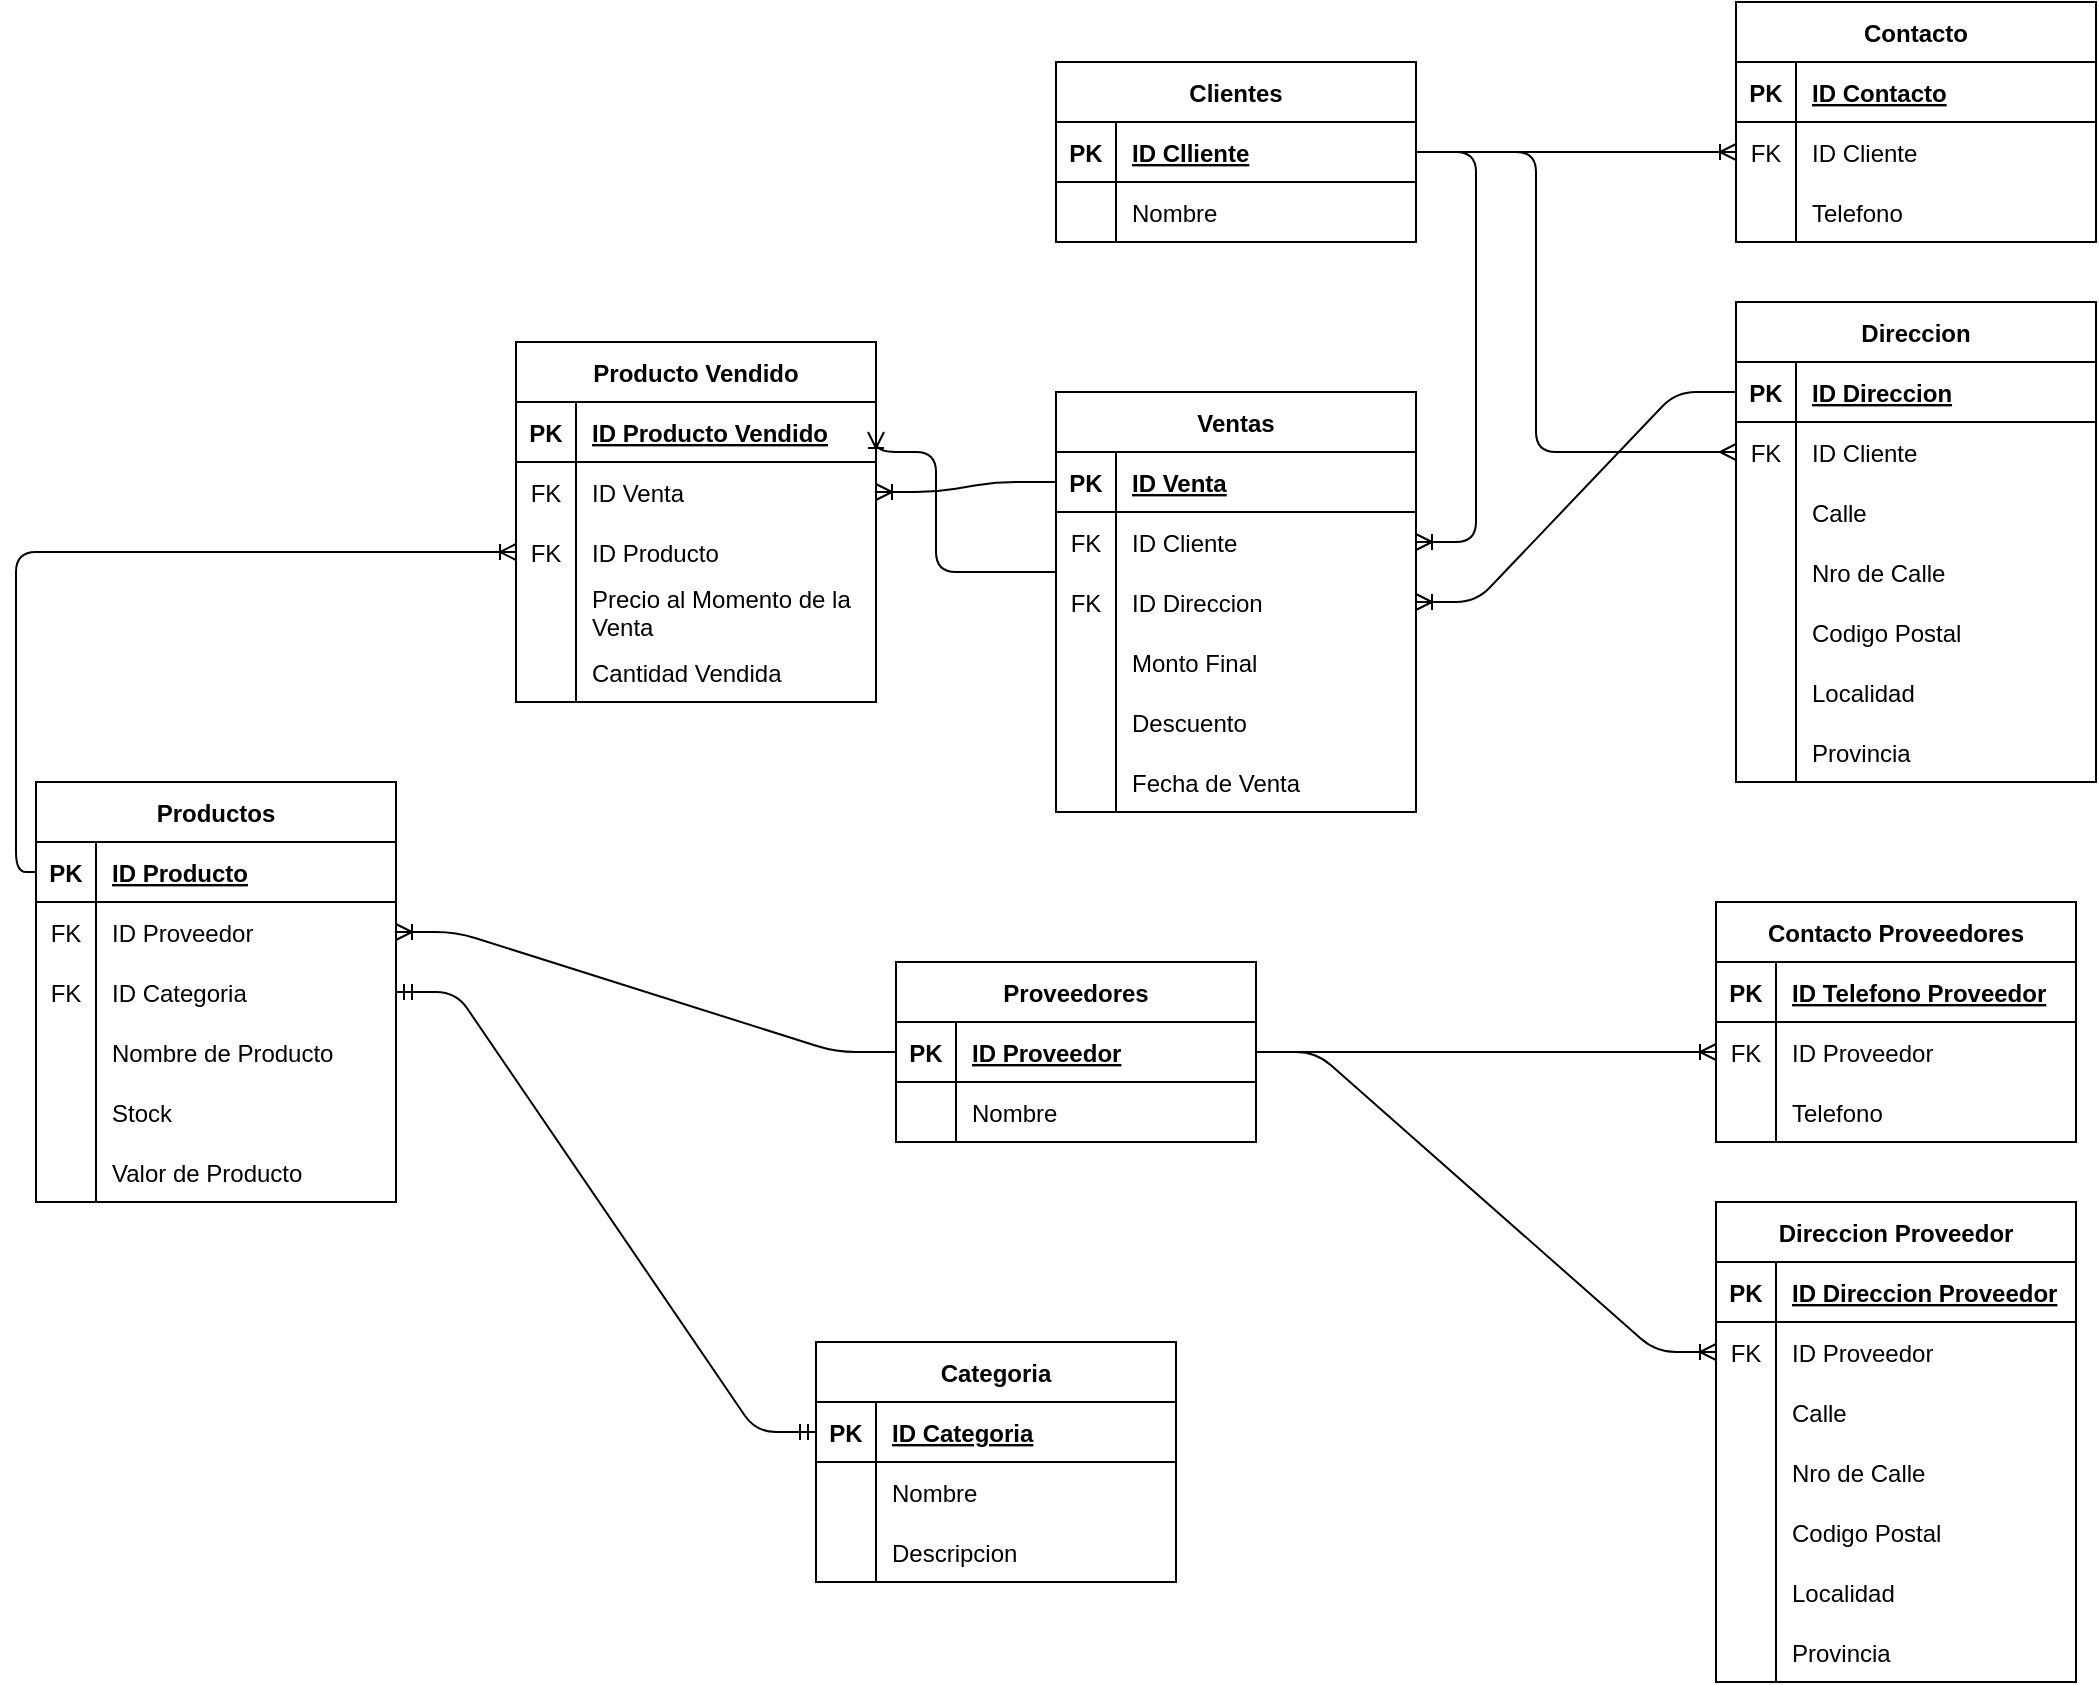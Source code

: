 <mxfile version="13.9.9" type="device"><diagram id="6whb7f7u9xkS8CSuNaAd" name="Página-2"><mxGraphModel dx="852" dy="494" grid="1" gridSize="10" guides="1" tooltips="1" connect="1" arrows="1" fold="1" page="1" pageScale="1" pageWidth="1920" pageHeight="1200" math="0" shadow="0"><root><mxCell id="K4Aqb0qOyGeJ6ztIs46U-0"/><mxCell id="K4Aqb0qOyGeJ6ztIs46U-1" parent="K4Aqb0qOyGeJ6ztIs46U-0"/><mxCell id="nlyxoeyxyy02NKiUkfHl-0" value="Direccion" style="shape=table;startSize=30;container=1;collapsible=1;childLayout=tableLayout;fixedRows=1;rowLines=0;fontStyle=1;align=center;resizeLast=1;" parent="K4Aqb0qOyGeJ6ztIs46U-1" vertex="1"><mxGeometry x="1180" y="150" width="180" height="240" as="geometry"/></mxCell><mxCell id="nlyxoeyxyy02NKiUkfHl-1" value="" style="shape=partialRectangle;collapsible=0;dropTarget=0;pointerEvents=0;fillColor=none;top=0;left=0;bottom=1;right=0;points=[[0,0.5],[1,0.5]];portConstraint=eastwest;" parent="nlyxoeyxyy02NKiUkfHl-0" vertex="1"><mxGeometry y="30" width="180" height="30" as="geometry"/></mxCell><mxCell id="nlyxoeyxyy02NKiUkfHl-2" value="PK" style="shape=partialRectangle;connectable=0;fillColor=none;top=0;left=0;bottom=0;right=0;fontStyle=1;overflow=hidden;" parent="nlyxoeyxyy02NKiUkfHl-1" vertex="1"><mxGeometry width="30" height="30" as="geometry"/></mxCell><mxCell id="nlyxoeyxyy02NKiUkfHl-3" value="ID Direccion" style="shape=partialRectangle;connectable=0;fillColor=none;top=0;left=0;bottom=0;right=0;align=left;spacingLeft=6;fontStyle=5;overflow=hidden;" parent="nlyxoeyxyy02NKiUkfHl-1" vertex="1"><mxGeometry x="30" width="150" height="30" as="geometry"/></mxCell><mxCell id="nlyxoeyxyy02NKiUkfHl-4" value="" style="shape=partialRectangle;collapsible=0;dropTarget=0;pointerEvents=0;fillColor=none;top=0;left=0;bottom=0;right=0;points=[[0,0.5],[1,0.5]];portConstraint=eastwest;" parent="nlyxoeyxyy02NKiUkfHl-0" vertex="1"><mxGeometry y="60" width="180" height="30" as="geometry"/></mxCell><mxCell id="nlyxoeyxyy02NKiUkfHl-5" value="FK" style="shape=partialRectangle;connectable=0;fillColor=none;top=0;left=0;bottom=0;right=0;editable=1;overflow=hidden;" parent="nlyxoeyxyy02NKiUkfHl-4" vertex="1"><mxGeometry width="30" height="30" as="geometry"/></mxCell><mxCell id="nlyxoeyxyy02NKiUkfHl-6" value="ID Cliente" style="shape=partialRectangle;connectable=0;fillColor=none;top=0;left=0;bottom=0;right=0;align=left;spacingLeft=6;overflow=hidden;" parent="nlyxoeyxyy02NKiUkfHl-4" vertex="1"><mxGeometry x="30" width="150" height="30" as="geometry"/></mxCell><mxCell id="nlyxoeyxyy02NKiUkfHl-7" value="" style="shape=partialRectangle;collapsible=0;dropTarget=0;pointerEvents=0;fillColor=none;top=0;left=0;bottom=0;right=0;points=[[0,0.5],[1,0.5]];portConstraint=eastwest;" parent="nlyxoeyxyy02NKiUkfHl-0" vertex="1"><mxGeometry y="90" width="180" height="30" as="geometry"/></mxCell><mxCell id="nlyxoeyxyy02NKiUkfHl-8" value="" style="shape=partialRectangle;connectable=0;fillColor=none;top=0;left=0;bottom=0;right=0;editable=1;overflow=hidden;" parent="nlyxoeyxyy02NKiUkfHl-7" vertex="1"><mxGeometry width="30" height="30" as="geometry"/></mxCell><mxCell id="nlyxoeyxyy02NKiUkfHl-9" value="Calle" style="shape=partialRectangle;connectable=0;fillColor=none;top=0;left=0;bottom=0;right=0;align=left;spacingLeft=6;overflow=hidden;" parent="nlyxoeyxyy02NKiUkfHl-7" vertex="1"><mxGeometry x="30" width="150" height="30" as="geometry"/></mxCell><mxCell id="nlyxoeyxyy02NKiUkfHl-10" value="" style="shape=partialRectangle;collapsible=0;dropTarget=0;pointerEvents=0;fillColor=none;top=0;left=0;bottom=0;right=0;points=[[0,0.5],[1,0.5]];portConstraint=eastwest;" parent="nlyxoeyxyy02NKiUkfHl-0" vertex="1"><mxGeometry y="120" width="180" height="30" as="geometry"/></mxCell><mxCell id="nlyxoeyxyy02NKiUkfHl-11" value="" style="shape=partialRectangle;connectable=0;fillColor=none;top=0;left=0;bottom=0;right=0;editable=1;overflow=hidden;" parent="nlyxoeyxyy02NKiUkfHl-10" vertex="1"><mxGeometry width="30" height="30" as="geometry"/></mxCell><mxCell id="nlyxoeyxyy02NKiUkfHl-12" value="Nro de Calle" style="shape=partialRectangle;connectable=0;fillColor=none;top=0;left=0;bottom=0;right=0;align=left;spacingLeft=6;overflow=hidden;" parent="nlyxoeyxyy02NKiUkfHl-10" vertex="1"><mxGeometry x="30" width="150" height="30" as="geometry"/></mxCell><mxCell id="UFbMQq09NsbE1ZBipx3n-17" value="" style="shape=partialRectangle;collapsible=0;dropTarget=0;pointerEvents=0;fillColor=none;top=0;left=0;bottom=0;right=0;points=[[0,0.5],[1,0.5]];portConstraint=eastwest;" parent="nlyxoeyxyy02NKiUkfHl-0" vertex="1"><mxGeometry y="150" width="180" height="30" as="geometry"/></mxCell><mxCell id="UFbMQq09NsbE1ZBipx3n-18" value="" style="shape=partialRectangle;connectable=0;fillColor=none;top=0;left=0;bottom=0;right=0;editable=1;overflow=hidden;" parent="UFbMQq09NsbE1ZBipx3n-17" vertex="1"><mxGeometry width="30" height="30" as="geometry"/></mxCell><mxCell id="UFbMQq09NsbE1ZBipx3n-19" value="Codigo Postal" style="shape=partialRectangle;connectable=0;fillColor=none;top=0;left=0;bottom=0;right=0;align=left;spacingLeft=6;overflow=hidden;" parent="UFbMQq09NsbE1ZBipx3n-17" vertex="1"><mxGeometry x="30" width="150" height="30" as="geometry"/></mxCell><mxCell id="UFbMQq09NsbE1ZBipx3n-20" value="" style="shape=partialRectangle;collapsible=0;dropTarget=0;pointerEvents=0;fillColor=none;top=0;left=0;bottom=0;right=0;points=[[0,0.5],[1,0.5]];portConstraint=eastwest;" parent="nlyxoeyxyy02NKiUkfHl-0" vertex="1"><mxGeometry y="180" width="180" height="30" as="geometry"/></mxCell><mxCell id="UFbMQq09NsbE1ZBipx3n-21" value="" style="shape=partialRectangle;connectable=0;fillColor=none;top=0;left=0;bottom=0;right=0;editable=1;overflow=hidden;" parent="UFbMQq09NsbE1ZBipx3n-20" vertex="1"><mxGeometry width="30" height="30" as="geometry"/></mxCell><mxCell id="UFbMQq09NsbE1ZBipx3n-22" value="Localidad" style="shape=partialRectangle;connectable=0;fillColor=none;top=0;left=0;bottom=0;right=0;align=left;spacingLeft=6;overflow=hidden;" parent="UFbMQq09NsbE1ZBipx3n-20" vertex="1"><mxGeometry x="30" width="150" height="30" as="geometry"/></mxCell><mxCell id="wtGbhTIoWx36Z3fIScqe-19" value="" style="shape=partialRectangle;collapsible=0;dropTarget=0;pointerEvents=0;fillColor=none;top=0;left=0;bottom=0;right=0;points=[[0,0.5],[1,0.5]];portConstraint=eastwest;" parent="nlyxoeyxyy02NKiUkfHl-0" vertex="1"><mxGeometry y="210" width="180" height="30" as="geometry"/></mxCell><mxCell id="wtGbhTIoWx36Z3fIScqe-20" value="" style="shape=partialRectangle;connectable=0;fillColor=none;top=0;left=0;bottom=0;right=0;editable=1;overflow=hidden;" parent="wtGbhTIoWx36Z3fIScqe-19" vertex="1"><mxGeometry width="30" height="30" as="geometry"/></mxCell><mxCell id="wtGbhTIoWx36Z3fIScqe-21" value="Provincia" style="shape=partialRectangle;connectable=0;fillColor=none;top=0;left=0;bottom=0;right=0;align=left;spacingLeft=6;overflow=hidden;" parent="wtGbhTIoWx36Z3fIScqe-19" vertex="1"><mxGeometry x="30" width="150" height="30" as="geometry"/></mxCell><mxCell id="jHp4XYdlgWzmtmyYXqBn-0" value="Clientes" style="shape=table;startSize=30;container=1;collapsible=1;childLayout=tableLayout;fixedRows=1;rowLines=0;fontStyle=1;align=center;resizeLast=1;" parent="K4Aqb0qOyGeJ6ztIs46U-1" vertex="1"><mxGeometry x="840" y="30" width="180" height="90" as="geometry"/></mxCell><mxCell id="jHp4XYdlgWzmtmyYXqBn-1" value="" style="shape=partialRectangle;collapsible=0;dropTarget=0;pointerEvents=0;fillColor=none;top=0;left=0;bottom=1;right=0;points=[[0,0.5],[1,0.5]];portConstraint=eastwest;" parent="jHp4XYdlgWzmtmyYXqBn-0" vertex="1"><mxGeometry y="30" width="180" height="30" as="geometry"/></mxCell><mxCell id="jHp4XYdlgWzmtmyYXqBn-2" value="PK" style="shape=partialRectangle;connectable=0;fillColor=none;top=0;left=0;bottom=0;right=0;fontStyle=1;overflow=hidden;" parent="jHp4XYdlgWzmtmyYXqBn-1" vertex="1"><mxGeometry width="30" height="30" as="geometry"/></mxCell><mxCell id="jHp4XYdlgWzmtmyYXqBn-3" value="ID Clliente" style="shape=partialRectangle;connectable=0;fillColor=none;top=0;left=0;bottom=0;right=0;align=left;spacingLeft=6;fontStyle=5;overflow=hidden;" parent="jHp4XYdlgWzmtmyYXqBn-1" vertex="1"><mxGeometry x="30" width="150" height="30" as="geometry"/></mxCell><mxCell id="jHp4XYdlgWzmtmyYXqBn-19" value="" style="shape=partialRectangle;collapsible=0;dropTarget=0;pointerEvents=0;fillColor=none;top=0;left=0;bottom=0;right=0;points=[[0,0.5],[1,0.5]];portConstraint=eastwest;" parent="jHp4XYdlgWzmtmyYXqBn-0" vertex="1"><mxGeometry y="60" width="180" height="30" as="geometry"/></mxCell><mxCell id="jHp4XYdlgWzmtmyYXqBn-20" value="" style="shape=partialRectangle;connectable=0;fillColor=none;top=0;left=0;bottom=0;right=0;editable=1;overflow=hidden;" parent="jHp4XYdlgWzmtmyYXqBn-19" vertex="1"><mxGeometry width="30" height="30" as="geometry"/></mxCell><mxCell id="jHp4XYdlgWzmtmyYXqBn-21" value="Nombre" style="shape=partialRectangle;connectable=0;fillColor=none;top=0;left=0;bottom=0;right=0;align=left;spacingLeft=6;overflow=hidden;" parent="jHp4XYdlgWzmtmyYXqBn-19" vertex="1"><mxGeometry x="30" width="150" height="30" as="geometry"/></mxCell><mxCell id="LJc5e2kfQhl5GY9kFTby-0" value="Contacto" style="shape=table;startSize=30;container=1;collapsible=1;childLayout=tableLayout;fixedRows=1;rowLines=0;fontStyle=1;align=center;resizeLast=1;" parent="K4Aqb0qOyGeJ6ztIs46U-1" vertex="1"><mxGeometry x="1180" width="180" height="120" as="geometry"/></mxCell><mxCell id="LJc5e2kfQhl5GY9kFTby-1" value="" style="shape=partialRectangle;collapsible=0;dropTarget=0;pointerEvents=0;fillColor=none;top=0;left=0;bottom=1;right=0;points=[[0,0.5],[1,0.5]];portConstraint=eastwest;" parent="LJc5e2kfQhl5GY9kFTby-0" vertex="1"><mxGeometry y="30" width="180" height="30" as="geometry"/></mxCell><mxCell id="LJc5e2kfQhl5GY9kFTby-2" value="PK" style="shape=partialRectangle;connectable=0;fillColor=none;top=0;left=0;bottom=0;right=0;fontStyle=1;overflow=hidden;" parent="LJc5e2kfQhl5GY9kFTby-1" vertex="1"><mxGeometry width="30" height="30" as="geometry"/></mxCell><mxCell id="LJc5e2kfQhl5GY9kFTby-3" value="ID Contacto" style="shape=partialRectangle;connectable=0;fillColor=none;top=0;left=0;bottom=0;right=0;align=left;spacingLeft=6;fontStyle=5;overflow=hidden;" parent="LJc5e2kfQhl5GY9kFTby-1" vertex="1"><mxGeometry x="30" width="150" height="30" as="geometry"/></mxCell><mxCell id="LJc5e2kfQhl5GY9kFTby-4" value="" style="shape=partialRectangle;collapsible=0;dropTarget=0;pointerEvents=0;fillColor=none;top=0;left=0;bottom=0;right=0;points=[[0,0.5],[1,0.5]];portConstraint=eastwest;" parent="LJc5e2kfQhl5GY9kFTby-0" vertex="1"><mxGeometry y="60" width="180" height="30" as="geometry"/></mxCell><mxCell id="LJc5e2kfQhl5GY9kFTby-5" value="FK" style="shape=partialRectangle;connectable=0;fillColor=none;top=0;left=0;bottom=0;right=0;editable=1;overflow=hidden;" parent="LJc5e2kfQhl5GY9kFTby-4" vertex="1"><mxGeometry width="30" height="30" as="geometry"/></mxCell><mxCell id="LJc5e2kfQhl5GY9kFTby-6" value="ID Cliente" style="shape=partialRectangle;connectable=0;fillColor=none;top=0;left=0;bottom=0;right=0;align=left;spacingLeft=6;overflow=hidden;" parent="LJc5e2kfQhl5GY9kFTby-4" vertex="1"><mxGeometry x="30" width="150" height="30" as="geometry"/></mxCell><mxCell id="SlfRBFJumIO-EHOS1nU--3" value="" style="shape=partialRectangle;collapsible=0;dropTarget=0;pointerEvents=0;fillColor=none;top=0;left=0;bottom=0;right=0;points=[[0,0.5],[1,0.5]];portConstraint=eastwest;" parent="LJc5e2kfQhl5GY9kFTby-0" vertex="1"><mxGeometry y="90" width="180" height="30" as="geometry"/></mxCell><mxCell id="SlfRBFJumIO-EHOS1nU--4" value="" style="shape=partialRectangle;connectable=0;fillColor=none;top=0;left=0;bottom=0;right=0;editable=1;overflow=hidden;" parent="SlfRBFJumIO-EHOS1nU--3" vertex="1"><mxGeometry width="30" height="30" as="geometry"/></mxCell><mxCell id="SlfRBFJumIO-EHOS1nU--5" value="Telefono" style="shape=partialRectangle;connectable=0;fillColor=none;top=0;left=0;bottom=0;right=0;align=left;spacingLeft=6;overflow=hidden;" parent="SlfRBFJumIO-EHOS1nU--3" vertex="1"><mxGeometry x="30" width="150" height="30" as="geometry"/></mxCell><mxCell id="QiM1EEAtnXB1uH_aJyKw-0" value="Ventas" style="shape=table;startSize=30;container=1;collapsible=1;childLayout=tableLayout;fixedRows=1;rowLines=0;fontStyle=1;align=center;resizeLast=1;" parent="K4Aqb0qOyGeJ6ztIs46U-1" vertex="1"><mxGeometry x="840" y="195" width="180" height="210" as="geometry"/></mxCell><mxCell id="QiM1EEAtnXB1uH_aJyKw-1" value="" style="shape=partialRectangle;collapsible=0;dropTarget=0;pointerEvents=0;fillColor=none;top=0;left=0;bottom=1;right=0;points=[[0,0.5],[1,0.5]];portConstraint=eastwest;" parent="QiM1EEAtnXB1uH_aJyKw-0" vertex="1"><mxGeometry y="30" width="180" height="30" as="geometry"/></mxCell><mxCell id="QiM1EEAtnXB1uH_aJyKw-2" value="PK" style="shape=partialRectangle;connectable=0;fillColor=none;top=0;left=0;bottom=0;right=0;fontStyle=1;overflow=hidden;" parent="QiM1EEAtnXB1uH_aJyKw-1" vertex="1"><mxGeometry width="30" height="30" as="geometry"/></mxCell><mxCell id="QiM1EEAtnXB1uH_aJyKw-3" value="ID Venta" style="shape=partialRectangle;connectable=0;fillColor=none;top=0;left=0;bottom=0;right=0;align=left;spacingLeft=6;fontStyle=5;overflow=hidden;" parent="QiM1EEAtnXB1uH_aJyKw-1" vertex="1"><mxGeometry x="30" width="150" height="30" as="geometry"/></mxCell><mxCell id="QiM1EEAtnXB1uH_aJyKw-4" value="" style="shape=partialRectangle;collapsible=0;dropTarget=0;pointerEvents=0;fillColor=none;top=0;left=0;bottom=0;right=0;points=[[0,0.5],[1,0.5]];portConstraint=eastwest;" parent="QiM1EEAtnXB1uH_aJyKw-0" vertex="1"><mxGeometry y="60" width="180" height="30" as="geometry"/></mxCell><mxCell id="QiM1EEAtnXB1uH_aJyKw-5" value="FK" style="shape=partialRectangle;connectable=0;fillColor=none;top=0;left=0;bottom=0;right=0;editable=1;overflow=hidden;" parent="QiM1EEAtnXB1uH_aJyKw-4" vertex="1"><mxGeometry width="30" height="30" as="geometry"/></mxCell><mxCell id="QiM1EEAtnXB1uH_aJyKw-6" value="ID Cliente" style="shape=partialRectangle;connectable=0;fillColor=none;top=0;left=0;bottom=0;right=0;align=left;spacingLeft=6;overflow=hidden;" parent="QiM1EEAtnXB1uH_aJyKw-4" vertex="1"><mxGeometry x="30" width="150" height="30" as="geometry"/></mxCell><mxCell id="vf9p1p69iZyNaZRvpwqS-0" value="" style="shape=partialRectangle;collapsible=0;dropTarget=0;pointerEvents=0;fillColor=none;top=0;left=0;bottom=0;right=0;points=[[0,0.5],[1,0.5]];portConstraint=eastwest;" parent="QiM1EEAtnXB1uH_aJyKw-0" vertex="1"><mxGeometry y="90" width="180" height="30" as="geometry"/></mxCell><mxCell id="vf9p1p69iZyNaZRvpwqS-1" value="FK" style="shape=partialRectangle;connectable=0;fillColor=none;top=0;left=0;bottom=0;right=0;editable=1;overflow=hidden;" parent="vf9p1p69iZyNaZRvpwqS-0" vertex="1"><mxGeometry width="30" height="30" as="geometry"/></mxCell><mxCell id="vf9p1p69iZyNaZRvpwqS-2" value="ID Direccion" style="shape=partialRectangle;connectable=0;fillColor=none;top=0;left=0;bottom=0;right=0;align=left;spacingLeft=6;overflow=hidden;" parent="vf9p1p69iZyNaZRvpwqS-0" vertex="1"><mxGeometry x="30" width="150" height="30" as="geometry"/></mxCell><mxCell id="QiM1EEAtnXB1uH_aJyKw-7" value="" style="shape=partialRectangle;collapsible=0;dropTarget=0;pointerEvents=0;fillColor=none;top=0;left=0;bottom=0;right=0;points=[[0,0.5],[1,0.5]];portConstraint=eastwest;" parent="QiM1EEAtnXB1uH_aJyKw-0" vertex="1"><mxGeometry y="120" width="180" height="30" as="geometry"/></mxCell><mxCell id="QiM1EEAtnXB1uH_aJyKw-8" value="" style="shape=partialRectangle;connectable=0;fillColor=none;top=0;left=0;bottom=0;right=0;editable=1;overflow=hidden;" parent="QiM1EEAtnXB1uH_aJyKw-7" vertex="1"><mxGeometry width="30" height="30" as="geometry"/></mxCell><mxCell id="QiM1EEAtnXB1uH_aJyKw-9" value="Monto Final" style="shape=partialRectangle;connectable=0;fillColor=none;top=0;left=0;bottom=0;right=0;align=left;spacingLeft=6;overflow=hidden;" parent="QiM1EEAtnXB1uH_aJyKw-7" vertex="1"><mxGeometry x="30" width="150" height="30" as="geometry"/></mxCell><mxCell id="QiM1EEAtnXB1uH_aJyKw-10" value="" style="shape=partialRectangle;collapsible=0;dropTarget=0;pointerEvents=0;fillColor=none;top=0;left=0;bottom=0;right=0;points=[[0,0.5],[1,0.5]];portConstraint=eastwest;" parent="QiM1EEAtnXB1uH_aJyKw-0" vertex="1"><mxGeometry y="150" width="180" height="30" as="geometry"/></mxCell><mxCell id="QiM1EEAtnXB1uH_aJyKw-11" value="" style="shape=partialRectangle;connectable=0;fillColor=none;top=0;left=0;bottom=0;right=0;editable=1;overflow=hidden;" parent="QiM1EEAtnXB1uH_aJyKw-10" vertex="1"><mxGeometry width="30" height="30" as="geometry"/></mxCell><mxCell id="QiM1EEAtnXB1uH_aJyKw-12" value="Descuento" style="shape=partialRectangle;connectable=0;fillColor=none;top=0;left=0;bottom=0;right=0;align=left;spacingLeft=6;overflow=hidden;" parent="QiM1EEAtnXB1uH_aJyKw-10" vertex="1"><mxGeometry x="30" width="150" height="30" as="geometry"/></mxCell><mxCell id="QiM1EEAtnXB1uH_aJyKw-13" value="" style="shape=partialRectangle;collapsible=0;dropTarget=0;pointerEvents=0;fillColor=none;top=0;left=0;bottom=0;right=0;points=[[0,0.5],[1,0.5]];portConstraint=eastwest;" parent="QiM1EEAtnXB1uH_aJyKw-0" vertex="1"><mxGeometry y="180" width="180" height="30" as="geometry"/></mxCell><mxCell id="QiM1EEAtnXB1uH_aJyKw-14" value="" style="shape=partialRectangle;connectable=0;fillColor=none;top=0;left=0;bottom=0;right=0;editable=1;overflow=hidden;" parent="QiM1EEAtnXB1uH_aJyKw-13" vertex="1"><mxGeometry width="30" height="30" as="geometry"/></mxCell><mxCell id="QiM1EEAtnXB1uH_aJyKw-15" value="Fecha de Venta" style="shape=partialRectangle;connectable=0;fillColor=none;top=0;left=0;bottom=0;right=0;align=left;spacingLeft=6;overflow=hidden;" parent="QiM1EEAtnXB1uH_aJyKw-13" vertex="1"><mxGeometry x="30" width="150" height="30" as="geometry"/></mxCell><mxCell id="QPftItKzJ_5PXyPczFr5-0" value="Producto Vendido" style="shape=table;startSize=30;container=1;collapsible=1;childLayout=tableLayout;fixedRows=1;rowLines=0;fontStyle=1;align=center;resizeLast=1;" parent="K4Aqb0qOyGeJ6ztIs46U-1" vertex="1"><mxGeometry x="570" y="170" width="180" height="180" as="geometry"/></mxCell><mxCell id="QPftItKzJ_5PXyPczFr5-1" value="" style="shape=partialRectangle;collapsible=0;dropTarget=0;pointerEvents=0;fillColor=none;top=0;left=0;bottom=1;right=0;points=[[0,0.5],[1,0.5]];portConstraint=eastwest;" parent="QPftItKzJ_5PXyPczFr5-0" vertex="1"><mxGeometry y="30" width="180" height="30" as="geometry"/></mxCell><mxCell id="QPftItKzJ_5PXyPczFr5-2" value="PK" style="shape=partialRectangle;connectable=0;fillColor=none;top=0;left=0;bottom=0;right=0;fontStyle=1;overflow=hidden;" parent="QPftItKzJ_5PXyPczFr5-1" vertex="1"><mxGeometry width="30" height="30" as="geometry"/></mxCell><mxCell id="QPftItKzJ_5PXyPczFr5-3" value="ID Producto Vendido" style="shape=partialRectangle;connectable=0;fillColor=none;top=0;left=0;bottom=0;right=0;align=left;spacingLeft=6;fontStyle=5;overflow=hidden;" parent="QPftItKzJ_5PXyPczFr5-1" vertex="1"><mxGeometry x="30" width="150" height="30" as="geometry"/></mxCell><mxCell id="QPftItKzJ_5PXyPczFr5-4" value="" style="shape=partialRectangle;collapsible=0;dropTarget=0;pointerEvents=0;fillColor=none;top=0;left=0;bottom=0;right=0;points=[[0,0.5],[1,0.5]];portConstraint=eastwest;" parent="QPftItKzJ_5PXyPczFr5-0" vertex="1"><mxGeometry y="60" width="180" height="30" as="geometry"/></mxCell><mxCell id="QPftItKzJ_5PXyPczFr5-5" value="FK" style="shape=partialRectangle;connectable=0;fillColor=none;top=0;left=0;bottom=0;right=0;editable=1;overflow=hidden;" parent="QPftItKzJ_5PXyPczFr5-4" vertex="1"><mxGeometry width="30" height="30" as="geometry"/></mxCell><mxCell id="QPftItKzJ_5PXyPczFr5-6" value="ID Venta" style="shape=partialRectangle;connectable=0;fillColor=none;top=0;left=0;bottom=0;right=0;align=left;spacingLeft=6;overflow=hidden;" parent="QPftItKzJ_5PXyPczFr5-4" vertex="1"><mxGeometry x="30" width="150" height="30" as="geometry"/></mxCell><mxCell id="tgC5p4MTr0htAeiGBMJB-9" value="" style="shape=partialRectangle;collapsible=0;dropTarget=0;pointerEvents=0;fillColor=none;top=0;left=0;bottom=0;right=0;points=[[0,0.5],[1,0.5]];portConstraint=eastwest;" parent="QPftItKzJ_5PXyPczFr5-0" vertex="1"><mxGeometry y="90" width="180" height="30" as="geometry"/></mxCell><mxCell id="tgC5p4MTr0htAeiGBMJB-10" value="FK" style="shape=partialRectangle;connectable=0;fillColor=none;top=0;left=0;bottom=0;right=0;editable=1;overflow=hidden;" parent="tgC5p4MTr0htAeiGBMJB-9" vertex="1"><mxGeometry width="30" height="30" as="geometry"/></mxCell><mxCell id="tgC5p4MTr0htAeiGBMJB-11" value="ID Producto" style="shape=partialRectangle;connectable=0;fillColor=none;top=0;left=0;bottom=0;right=0;align=left;spacingLeft=6;overflow=hidden;" parent="tgC5p4MTr0htAeiGBMJB-9" vertex="1"><mxGeometry x="30" width="150" height="30" as="geometry"/></mxCell><mxCell id="QPftItKzJ_5PXyPczFr5-7" value="" style="shape=partialRectangle;collapsible=0;dropTarget=0;pointerEvents=0;fillColor=none;top=0;left=0;bottom=0;right=0;points=[[0,0.5],[1,0.5]];portConstraint=eastwest;" parent="QPftItKzJ_5PXyPczFr5-0" vertex="1"><mxGeometry y="120" width="180" height="30" as="geometry"/></mxCell><mxCell id="QPftItKzJ_5PXyPczFr5-8" value="" style="shape=partialRectangle;connectable=0;fillColor=none;top=0;left=0;bottom=0;right=0;editable=1;overflow=hidden;" parent="QPftItKzJ_5PXyPczFr5-7" vertex="1"><mxGeometry width="30" height="30" as="geometry"/></mxCell><mxCell id="QPftItKzJ_5PXyPczFr5-9" value="Precio al Momento de la&#10;Venta" style="shape=partialRectangle;connectable=0;fillColor=none;top=0;left=0;bottom=0;right=0;align=left;spacingLeft=6;overflow=hidden;" parent="QPftItKzJ_5PXyPczFr5-7" vertex="1"><mxGeometry x="30" width="150" height="30" as="geometry"/></mxCell><mxCell id="QPftItKzJ_5PXyPczFr5-10" value="" style="shape=partialRectangle;collapsible=0;dropTarget=0;pointerEvents=0;fillColor=none;top=0;left=0;bottom=0;right=0;points=[[0,0.5],[1,0.5]];portConstraint=eastwest;" parent="QPftItKzJ_5PXyPczFr5-0" vertex="1"><mxGeometry y="150" width="180" height="30" as="geometry"/></mxCell><mxCell id="QPftItKzJ_5PXyPczFr5-11" value="" style="shape=partialRectangle;connectable=0;fillColor=none;top=0;left=0;bottom=0;right=0;editable=1;overflow=hidden;" parent="QPftItKzJ_5PXyPczFr5-10" vertex="1"><mxGeometry width="30" height="30" as="geometry"/></mxCell><mxCell id="QPftItKzJ_5PXyPczFr5-12" value="Cantidad Vendida" style="shape=partialRectangle;connectable=0;fillColor=none;top=0;left=0;bottom=0;right=0;align=left;spacingLeft=6;overflow=hidden;" parent="QPftItKzJ_5PXyPczFr5-10" vertex="1"><mxGeometry x="30" width="150" height="30" as="geometry"/></mxCell><mxCell id="klwpVbpsL7INjzMbs1oL-0" value="Productos" style="shape=table;startSize=30;container=1;collapsible=1;childLayout=tableLayout;fixedRows=1;rowLines=0;fontStyle=1;align=center;resizeLast=1;" parent="K4Aqb0qOyGeJ6ztIs46U-1" vertex="1"><mxGeometry x="330" y="390" width="180" height="210" as="geometry"/></mxCell><mxCell id="klwpVbpsL7INjzMbs1oL-1" value="" style="shape=partialRectangle;collapsible=0;dropTarget=0;pointerEvents=0;fillColor=none;top=0;left=0;bottom=1;right=0;points=[[0,0.5],[1,0.5]];portConstraint=eastwest;" parent="klwpVbpsL7INjzMbs1oL-0" vertex="1"><mxGeometry y="30" width="180" height="30" as="geometry"/></mxCell><mxCell id="klwpVbpsL7INjzMbs1oL-2" value="PK" style="shape=partialRectangle;connectable=0;fillColor=none;top=0;left=0;bottom=0;right=0;fontStyle=1;overflow=hidden;" parent="klwpVbpsL7INjzMbs1oL-1" vertex="1"><mxGeometry width="30" height="30" as="geometry"/></mxCell><mxCell id="klwpVbpsL7INjzMbs1oL-3" value="ID Producto" style="shape=partialRectangle;connectable=0;fillColor=none;top=0;left=0;bottom=0;right=0;align=left;spacingLeft=6;fontStyle=5;overflow=hidden;" parent="klwpVbpsL7INjzMbs1oL-1" vertex="1"><mxGeometry x="30" width="150" height="30" as="geometry"/></mxCell><mxCell id="klwpVbpsL7INjzMbs1oL-7" value="" style="shape=partialRectangle;collapsible=0;dropTarget=0;pointerEvents=0;fillColor=none;top=0;left=0;bottom=0;right=0;points=[[0,0.5],[1,0.5]];portConstraint=eastwest;" parent="klwpVbpsL7INjzMbs1oL-0" vertex="1"><mxGeometry y="60" width="180" height="30" as="geometry"/></mxCell><mxCell id="klwpVbpsL7INjzMbs1oL-8" value="FK" style="shape=partialRectangle;connectable=0;fillColor=none;top=0;left=0;bottom=0;right=0;editable=1;overflow=hidden;" parent="klwpVbpsL7INjzMbs1oL-7" vertex="1"><mxGeometry width="30" height="30" as="geometry"/></mxCell><mxCell id="klwpVbpsL7INjzMbs1oL-9" value="ID Proveedor" style="shape=partialRectangle;connectable=0;fillColor=none;top=0;left=0;bottom=0;right=0;align=left;spacingLeft=6;overflow=hidden;" parent="klwpVbpsL7INjzMbs1oL-7" vertex="1"><mxGeometry x="30" width="150" height="30" as="geometry"/></mxCell><mxCell id="Zzi9BeeL56L1FM_Cvv13-0" value="" style="shape=partialRectangle;collapsible=0;dropTarget=0;pointerEvents=0;fillColor=none;top=0;left=0;bottom=0;right=0;points=[[0,0.5],[1,0.5]];portConstraint=eastwest;" parent="klwpVbpsL7INjzMbs1oL-0" vertex="1"><mxGeometry y="90" width="180" height="30" as="geometry"/></mxCell><mxCell id="Zzi9BeeL56L1FM_Cvv13-1" value="FK" style="shape=partialRectangle;connectable=0;fillColor=none;top=0;left=0;bottom=0;right=0;editable=1;overflow=hidden;" parent="Zzi9BeeL56L1FM_Cvv13-0" vertex="1"><mxGeometry width="30" height="30" as="geometry"/></mxCell><mxCell id="Zzi9BeeL56L1FM_Cvv13-2" value="ID Categoria" style="shape=partialRectangle;connectable=0;fillColor=none;top=0;left=0;bottom=0;right=0;align=left;spacingLeft=6;overflow=hidden;" parent="Zzi9BeeL56L1FM_Cvv13-0" vertex="1"><mxGeometry x="30" width="150" height="30" as="geometry"/></mxCell><mxCell id="Zzi9BeeL56L1FM_Cvv13-35" value="" style="shape=partialRectangle;collapsible=0;dropTarget=0;pointerEvents=0;fillColor=none;top=0;left=0;bottom=0;right=0;points=[[0,0.5],[1,0.5]];portConstraint=eastwest;" parent="klwpVbpsL7INjzMbs1oL-0" vertex="1"><mxGeometry y="120" width="180" height="30" as="geometry"/></mxCell><mxCell id="Zzi9BeeL56L1FM_Cvv13-36" value="" style="shape=partialRectangle;connectable=0;fillColor=none;top=0;left=0;bottom=0;right=0;editable=1;overflow=hidden;" parent="Zzi9BeeL56L1FM_Cvv13-35" vertex="1"><mxGeometry width="30" height="30" as="geometry"/></mxCell><mxCell id="Zzi9BeeL56L1FM_Cvv13-37" value="Nombre de Producto" style="shape=partialRectangle;connectable=0;fillColor=none;top=0;left=0;bottom=0;right=0;align=left;spacingLeft=6;overflow=hidden;" parent="Zzi9BeeL56L1FM_Cvv13-35" vertex="1"><mxGeometry x="30" width="150" height="30" as="geometry"/></mxCell><mxCell id="klwpVbpsL7INjzMbs1oL-10" value="" style="shape=partialRectangle;collapsible=0;dropTarget=0;pointerEvents=0;fillColor=none;top=0;left=0;bottom=0;right=0;points=[[0,0.5],[1,0.5]];portConstraint=eastwest;" parent="klwpVbpsL7INjzMbs1oL-0" vertex="1"><mxGeometry y="150" width="180" height="30" as="geometry"/></mxCell><mxCell id="klwpVbpsL7INjzMbs1oL-11" value="" style="shape=partialRectangle;connectable=0;fillColor=none;top=0;left=0;bottom=0;right=0;editable=1;overflow=hidden;" parent="klwpVbpsL7INjzMbs1oL-10" vertex="1"><mxGeometry width="30" height="30" as="geometry"/></mxCell><mxCell id="klwpVbpsL7INjzMbs1oL-12" value="Stock" style="shape=partialRectangle;connectable=0;fillColor=none;top=0;left=0;bottom=0;right=0;align=left;spacingLeft=6;overflow=hidden;" parent="klwpVbpsL7INjzMbs1oL-10" vertex="1"><mxGeometry x="30" width="150" height="30" as="geometry"/></mxCell><mxCell id="7YRJmsZR6MP99-VAvugB-0" value="" style="shape=partialRectangle;collapsible=0;dropTarget=0;pointerEvents=0;fillColor=none;top=0;left=0;bottom=0;right=0;points=[[0,0.5],[1,0.5]];portConstraint=eastwest;" parent="klwpVbpsL7INjzMbs1oL-0" vertex="1"><mxGeometry y="180" width="180" height="30" as="geometry"/></mxCell><mxCell id="7YRJmsZR6MP99-VAvugB-1" value="" style="shape=partialRectangle;connectable=0;fillColor=none;top=0;left=0;bottom=0;right=0;editable=1;overflow=hidden;" parent="7YRJmsZR6MP99-VAvugB-0" vertex="1"><mxGeometry width="30" height="30" as="geometry"/></mxCell><mxCell id="7YRJmsZR6MP99-VAvugB-2" value="Valor de Producto" style="shape=partialRectangle;connectable=0;fillColor=none;top=0;left=0;bottom=0;right=0;align=left;spacingLeft=6;overflow=hidden;" parent="7YRJmsZR6MP99-VAvugB-0" vertex="1"><mxGeometry x="30" width="150" height="30" as="geometry"/></mxCell><mxCell id="6ccUq4PHLFBETCY0-Ekm-0" value="Categoria" style="shape=table;startSize=30;container=1;collapsible=1;childLayout=tableLayout;fixedRows=1;rowLines=0;fontStyle=1;align=center;resizeLast=1;" parent="K4Aqb0qOyGeJ6ztIs46U-1" vertex="1"><mxGeometry x="720" y="670" width="180" height="120" as="geometry"/></mxCell><mxCell id="6ccUq4PHLFBETCY0-Ekm-1" value="" style="shape=partialRectangle;collapsible=0;dropTarget=0;pointerEvents=0;fillColor=none;top=0;left=0;bottom=1;right=0;points=[[0,0.5],[1,0.5]];portConstraint=eastwest;" parent="6ccUq4PHLFBETCY0-Ekm-0" vertex="1"><mxGeometry y="30" width="180" height="30" as="geometry"/></mxCell><mxCell id="6ccUq4PHLFBETCY0-Ekm-2" value="PK" style="shape=partialRectangle;connectable=0;fillColor=none;top=0;left=0;bottom=0;right=0;fontStyle=1;overflow=hidden;" parent="6ccUq4PHLFBETCY0-Ekm-1" vertex="1"><mxGeometry width="30" height="30" as="geometry"/></mxCell><mxCell id="6ccUq4PHLFBETCY0-Ekm-3" value="ID Categoria" style="shape=partialRectangle;connectable=0;fillColor=none;top=0;left=0;bottom=0;right=0;align=left;spacingLeft=6;fontStyle=5;overflow=hidden;" parent="6ccUq4PHLFBETCY0-Ekm-1" vertex="1"><mxGeometry x="30" width="150" height="30" as="geometry"/></mxCell><mxCell id="6ccUq4PHLFBETCY0-Ekm-7" value="" style="shape=partialRectangle;collapsible=0;dropTarget=0;pointerEvents=0;fillColor=none;top=0;left=0;bottom=0;right=0;points=[[0,0.5],[1,0.5]];portConstraint=eastwest;" parent="6ccUq4PHLFBETCY0-Ekm-0" vertex="1"><mxGeometry y="60" width="180" height="30" as="geometry"/></mxCell><mxCell id="6ccUq4PHLFBETCY0-Ekm-8" value="" style="shape=partialRectangle;connectable=0;fillColor=none;top=0;left=0;bottom=0;right=0;editable=1;overflow=hidden;" parent="6ccUq4PHLFBETCY0-Ekm-7" vertex="1"><mxGeometry width="30" height="30" as="geometry"/></mxCell><mxCell id="6ccUq4PHLFBETCY0-Ekm-9" value="Nombre" style="shape=partialRectangle;connectable=0;fillColor=none;top=0;left=0;bottom=0;right=0;align=left;spacingLeft=6;overflow=hidden;" parent="6ccUq4PHLFBETCY0-Ekm-7" vertex="1"><mxGeometry x="30" width="150" height="30" as="geometry"/></mxCell><mxCell id="6ccUq4PHLFBETCY0-Ekm-10" value="" style="shape=partialRectangle;collapsible=0;dropTarget=0;pointerEvents=0;fillColor=none;top=0;left=0;bottom=0;right=0;points=[[0,0.5],[1,0.5]];portConstraint=eastwest;" parent="6ccUq4PHLFBETCY0-Ekm-0" vertex="1"><mxGeometry y="90" width="180" height="30" as="geometry"/></mxCell><mxCell id="6ccUq4PHLFBETCY0-Ekm-11" value="" style="shape=partialRectangle;connectable=0;fillColor=none;top=0;left=0;bottom=0;right=0;editable=1;overflow=hidden;" parent="6ccUq4PHLFBETCY0-Ekm-10" vertex="1"><mxGeometry width="30" height="30" as="geometry"/></mxCell><mxCell id="6ccUq4PHLFBETCY0-Ekm-12" value="Descripcion" style="shape=partialRectangle;connectable=0;fillColor=none;top=0;left=0;bottom=0;right=0;align=left;spacingLeft=6;overflow=hidden;" parent="6ccUq4PHLFBETCY0-Ekm-10" vertex="1"><mxGeometry x="30" width="150" height="30" as="geometry"/></mxCell><mxCell id="YyQEtPOPgoP2dgG9hEnm-0" value="Proveedores" style="shape=table;startSize=30;container=1;collapsible=1;childLayout=tableLayout;fixedRows=1;rowLines=0;fontStyle=1;align=center;resizeLast=1;" parent="K4Aqb0qOyGeJ6ztIs46U-1" vertex="1"><mxGeometry x="760" y="480" width="180" height="90" as="geometry"/></mxCell><mxCell id="YyQEtPOPgoP2dgG9hEnm-1" value="" style="shape=partialRectangle;collapsible=0;dropTarget=0;pointerEvents=0;fillColor=none;top=0;left=0;bottom=1;right=0;points=[[0,0.5],[1,0.5]];portConstraint=eastwest;" parent="YyQEtPOPgoP2dgG9hEnm-0" vertex="1"><mxGeometry y="30" width="180" height="30" as="geometry"/></mxCell><mxCell id="YyQEtPOPgoP2dgG9hEnm-2" value="PK" style="shape=partialRectangle;connectable=0;fillColor=none;top=0;left=0;bottom=0;right=0;fontStyle=1;overflow=hidden;" parent="YyQEtPOPgoP2dgG9hEnm-1" vertex="1"><mxGeometry width="30" height="30" as="geometry"/></mxCell><mxCell id="YyQEtPOPgoP2dgG9hEnm-3" value="ID Proveedor" style="shape=partialRectangle;connectable=0;fillColor=none;top=0;left=0;bottom=0;right=0;align=left;spacingLeft=6;fontStyle=5;overflow=hidden;" parent="YyQEtPOPgoP2dgG9hEnm-1" vertex="1"><mxGeometry x="30" width="150" height="30" as="geometry"/></mxCell><mxCell id="YyQEtPOPgoP2dgG9hEnm-7" value="" style="shape=partialRectangle;collapsible=0;dropTarget=0;pointerEvents=0;fillColor=none;top=0;left=0;bottom=0;right=0;points=[[0,0.5],[1,0.5]];portConstraint=eastwest;" parent="YyQEtPOPgoP2dgG9hEnm-0" vertex="1"><mxGeometry y="60" width="180" height="30" as="geometry"/></mxCell><mxCell id="YyQEtPOPgoP2dgG9hEnm-8" value="" style="shape=partialRectangle;connectable=0;fillColor=none;top=0;left=0;bottom=0;right=0;editable=1;overflow=hidden;" parent="YyQEtPOPgoP2dgG9hEnm-7" vertex="1"><mxGeometry width="30" height="30" as="geometry"/></mxCell><mxCell id="YyQEtPOPgoP2dgG9hEnm-9" value="Nombre " style="shape=partialRectangle;connectable=0;fillColor=none;top=0;left=0;bottom=0;right=0;align=left;spacingLeft=6;overflow=hidden;" parent="YyQEtPOPgoP2dgG9hEnm-7" vertex="1"><mxGeometry x="30" width="150" height="30" as="geometry"/></mxCell><mxCell id="IPaxsJeJpU5hXEqCd2Cn-7" value="Direccion Proveedor" style="shape=table;startSize=30;container=1;collapsible=1;childLayout=tableLayout;fixedRows=1;rowLines=0;fontStyle=1;align=center;resizeLast=1;" parent="K4Aqb0qOyGeJ6ztIs46U-1" vertex="1"><mxGeometry x="1170" y="600" width="180" height="240" as="geometry"/></mxCell><mxCell id="IPaxsJeJpU5hXEqCd2Cn-8" value="" style="shape=partialRectangle;collapsible=0;dropTarget=0;pointerEvents=0;fillColor=none;top=0;left=0;bottom=1;right=0;points=[[0,0.5],[1,0.5]];portConstraint=eastwest;" parent="IPaxsJeJpU5hXEqCd2Cn-7" vertex="1"><mxGeometry y="30" width="180" height="30" as="geometry"/></mxCell><mxCell id="IPaxsJeJpU5hXEqCd2Cn-9" value="PK" style="shape=partialRectangle;connectable=0;fillColor=none;top=0;left=0;bottom=0;right=0;fontStyle=1;overflow=hidden;" parent="IPaxsJeJpU5hXEqCd2Cn-8" vertex="1"><mxGeometry width="30" height="30" as="geometry"/></mxCell><mxCell id="IPaxsJeJpU5hXEqCd2Cn-10" value="ID Direccion Proveedor" style="shape=partialRectangle;connectable=0;fillColor=none;top=0;left=0;bottom=0;right=0;align=left;spacingLeft=6;fontStyle=5;overflow=hidden;" parent="IPaxsJeJpU5hXEqCd2Cn-8" vertex="1"><mxGeometry x="30" width="150" height="30" as="geometry"/></mxCell><mxCell id="IPaxsJeJpU5hXEqCd2Cn-14" value="" style="shape=partialRectangle;collapsible=0;dropTarget=0;pointerEvents=0;fillColor=none;top=0;left=0;bottom=0;right=0;points=[[0,0.5],[1,0.5]];portConstraint=eastwest;" parent="IPaxsJeJpU5hXEqCd2Cn-7" vertex="1"><mxGeometry y="60" width="180" height="30" as="geometry"/></mxCell><mxCell id="IPaxsJeJpU5hXEqCd2Cn-15" value="FK" style="shape=partialRectangle;connectable=0;fillColor=none;top=0;left=0;bottom=0;right=0;editable=1;overflow=hidden;" parent="IPaxsJeJpU5hXEqCd2Cn-14" vertex="1"><mxGeometry width="30" height="30" as="geometry"/></mxCell><mxCell id="IPaxsJeJpU5hXEqCd2Cn-16" value="ID Proveedor" style="shape=partialRectangle;connectable=0;fillColor=none;top=0;left=0;bottom=0;right=0;align=left;spacingLeft=6;overflow=hidden;" parent="IPaxsJeJpU5hXEqCd2Cn-14" vertex="1"><mxGeometry x="30" width="150" height="30" as="geometry"/></mxCell><mxCell id="VQbRXvCQB7_h_ETKlaN--0" value="" style="shape=partialRectangle;collapsible=0;dropTarget=0;pointerEvents=0;fillColor=none;top=0;left=0;bottom=0;right=0;points=[[0,0.5],[1,0.5]];portConstraint=eastwest;" parent="IPaxsJeJpU5hXEqCd2Cn-7" vertex="1"><mxGeometry y="90" width="180" height="30" as="geometry"/></mxCell><mxCell id="VQbRXvCQB7_h_ETKlaN--1" value="" style="shape=partialRectangle;connectable=0;fillColor=none;top=0;left=0;bottom=0;right=0;editable=1;overflow=hidden;" parent="VQbRXvCQB7_h_ETKlaN--0" vertex="1"><mxGeometry width="30" height="30" as="geometry"/></mxCell><mxCell id="VQbRXvCQB7_h_ETKlaN--2" value="Calle" style="shape=partialRectangle;connectable=0;fillColor=none;top=0;left=0;bottom=0;right=0;align=left;spacingLeft=6;overflow=hidden;" parent="VQbRXvCQB7_h_ETKlaN--0" vertex="1"><mxGeometry x="30" width="150" height="30" as="geometry"/></mxCell><mxCell id="IPaxsJeJpU5hXEqCd2Cn-17" value="" style="shape=partialRectangle;collapsible=0;dropTarget=0;pointerEvents=0;fillColor=none;top=0;left=0;bottom=0;right=0;points=[[0,0.5],[1,0.5]];portConstraint=eastwest;" parent="IPaxsJeJpU5hXEqCd2Cn-7" vertex="1"><mxGeometry y="120" width="180" height="30" as="geometry"/></mxCell><mxCell id="IPaxsJeJpU5hXEqCd2Cn-18" value="" style="shape=partialRectangle;connectable=0;fillColor=none;top=0;left=0;bottom=0;right=0;editable=1;overflow=hidden;" parent="IPaxsJeJpU5hXEqCd2Cn-17" vertex="1"><mxGeometry width="30" height="30" as="geometry"/></mxCell><mxCell id="IPaxsJeJpU5hXEqCd2Cn-19" value="Nro de Calle" style="shape=partialRectangle;connectable=0;fillColor=none;top=0;left=0;bottom=0;right=0;align=left;spacingLeft=6;overflow=hidden;" parent="IPaxsJeJpU5hXEqCd2Cn-17" vertex="1"><mxGeometry x="30" width="150" height="30" as="geometry"/></mxCell><mxCell id="IPaxsJeJpU5hXEqCd2Cn-20" value="" style="shape=partialRectangle;collapsible=0;dropTarget=0;pointerEvents=0;fillColor=none;top=0;left=0;bottom=0;right=0;points=[[0,0.5],[1,0.5]];portConstraint=eastwest;" parent="IPaxsJeJpU5hXEqCd2Cn-7" vertex="1"><mxGeometry y="150" width="180" height="30" as="geometry"/></mxCell><mxCell id="IPaxsJeJpU5hXEqCd2Cn-21" value="" style="shape=partialRectangle;connectable=0;fillColor=none;top=0;left=0;bottom=0;right=0;editable=1;overflow=hidden;" parent="IPaxsJeJpU5hXEqCd2Cn-20" vertex="1"><mxGeometry width="30" height="30" as="geometry"/></mxCell><mxCell id="IPaxsJeJpU5hXEqCd2Cn-22" value="Codigo Postal" style="shape=partialRectangle;connectable=0;fillColor=none;top=0;left=0;bottom=0;right=0;align=left;spacingLeft=6;overflow=hidden;" parent="IPaxsJeJpU5hXEqCd2Cn-20" vertex="1"><mxGeometry x="30" width="150" height="30" as="geometry"/></mxCell><mxCell id="IPaxsJeJpU5hXEqCd2Cn-23" value="" style="shape=partialRectangle;collapsible=0;dropTarget=0;pointerEvents=0;fillColor=none;top=0;left=0;bottom=0;right=0;points=[[0,0.5],[1,0.5]];portConstraint=eastwest;" parent="IPaxsJeJpU5hXEqCd2Cn-7" vertex="1"><mxGeometry y="180" width="180" height="30" as="geometry"/></mxCell><mxCell id="IPaxsJeJpU5hXEqCd2Cn-24" value="" style="shape=partialRectangle;connectable=0;fillColor=none;top=0;left=0;bottom=0;right=0;editable=1;overflow=hidden;" parent="IPaxsJeJpU5hXEqCd2Cn-23" vertex="1"><mxGeometry width="30" height="30" as="geometry"/></mxCell><mxCell id="IPaxsJeJpU5hXEqCd2Cn-25" value="Localidad" style="shape=partialRectangle;connectable=0;fillColor=none;top=0;left=0;bottom=0;right=0;align=left;spacingLeft=6;overflow=hidden;" parent="IPaxsJeJpU5hXEqCd2Cn-23" vertex="1"><mxGeometry x="30" width="150" height="30" as="geometry"/></mxCell><mxCell id="IPaxsJeJpU5hXEqCd2Cn-26" value="" style="shape=partialRectangle;collapsible=0;dropTarget=0;pointerEvents=0;fillColor=none;top=0;left=0;bottom=0;right=0;points=[[0,0.5],[1,0.5]];portConstraint=eastwest;" parent="IPaxsJeJpU5hXEqCd2Cn-7" vertex="1"><mxGeometry y="210" width="180" height="30" as="geometry"/></mxCell><mxCell id="IPaxsJeJpU5hXEqCd2Cn-27" value="" style="shape=partialRectangle;connectable=0;fillColor=none;top=0;left=0;bottom=0;right=0;editable=1;overflow=hidden;" parent="IPaxsJeJpU5hXEqCd2Cn-26" vertex="1"><mxGeometry width="30" height="30" as="geometry"/></mxCell><mxCell id="IPaxsJeJpU5hXEqCd2Cn-28" value="Provincia" style="shape=partialRectangle;connectable=0;fillColor=none;top=0;left=0;bottom=0;right=0;align=left;spacingLeft=6;overflow=hidden;" parent="IPaxsJeJpU5hXEqCd2Cn-26" vertex="1"><mxGeometry x="30" width="150" height="30" as="geometry"/></mxCell><mxCell id="7bJ8lXexBk-39eiO24S4-0" value="Contacto Proveedores" style="shape=table;startSize=30;container=1;collapsible=1;childLayout=tableLayout;fixedRows=1;rowLines=0;fontStyle=1;align=center;resizeLast=1;" parent="K4Aqb0qOyGeJ6ztIs46U-1" vertex="1"><mxGeometry x="1170" y="450" width="180" height="120" as="geometry"/></mxCell><mxCell id="7bJ8lXexBk-39eiO24S4-1" value="" style="shape=partialRectangle;collapsible=0;dropTarget=0;pointerEvents=0;fillColor=none;top=0;left=0;bottom=1;right=0;points=[[0,0.5],[1,0.5]];portConstraint=eastwest;" parent="7bJ8lXexBk-39eiO24S4-0" vertex="1"><mxGeometry y="30" width="180" height="30" as="geometry"/></mxCell><mxCell id="7bJ8lXexBk-39eiO24S4-2" value="PK" style="shape=partialRectangle;connectable=0;fillColor=none;top=0;left=0;bottom=0;right=0;fontStyle=1;overflow=hidden;" parent="7bJ8lXexBk-39eiO24S4-1" vertex="1"><mxGeometry width="30" height="30" as="geometry"/></mxCell><mxCell id="7bJ8lXexBk-39eiO24S4-3" value="ID Telefono Proveedor" style="shape=partialRectangle;connectable=0;fillColor=none;top=0;left=0;bottom=0;right=0;align=left;spacingLeft=6;fontStyle=5;overflow=hidden;" parent="7bJ8lXexBk-39eiO24S4-1" vertex="1"><mxGeometry x="30" width="150" height="30" as="geometry"/></mxCell><mxCell id="VQbRXvCQB7_h_ETKlaN--3" value="" style="shape=partialRectangle;collapsible=0;dropTarget=0;pointerEvents=0;fillColor=none;top=0;left=0;bottom=0;right=0;points=[[0,0.5],[1,0.5]];portConstraint=eastwest;" parent="7bJ8lXexBk-39eiO24S4-0" vertex="1"><mxGeometry y="60" width="180" height="30" as="geometry"/></mxCell><mxCell id="VQbRXvCQB7_h_ETKlaN--4" value="FK" style="shape=partialRectangle;connectable=0;fillColor=none;top=0;left=0;bottom=0;right=0;editable=1;overflow=hidden;" parent="VQbRXvCQB7_h_ETKlaN--3" vertex="1"><mxGeometry width="30" height="30" as="geometry"/></mxCell><mxCell id="VQbRXvCQB7_h_ETKlaN--5" value="ID Proveedor" style="shape=partialRectangle;connectable=0;fillColor=none;top=0;left=0;bottom=0;right=0;align=left;spacingLeft=6;overflow=hidden;" parent="VQbRXvCQB7_h_ETKlaN--3" vertex="1"><mxGeometry x="30" width="150" height="30" as="geometry"/></mxCell><mxCell id="7bJ8lXexBk-39eiO24S4-4" value="" style="shape=partialRectangle;collapsible=0;dropTarget=0;pointerEvents=0;fillColor=none;top=0;left=0;bottom=0;right=0;points=[[0,0.5],[1,0.5]];portConstraint=eastwest;" parent="7bJ8lXexBk-39eiO24S4-0" vertex="1"><mxGeometry y="90" width="180" height="30" as="geometry"/></mxCell><mxCell id="7bJ8lXexBk-39eiO24S4-5" value="" style="shape=partialRectangle;connectable=0;fillColor=none;top=0;left=0;bottom=0;right=0;editable=1;overflow=hidden;" parent="7bJ8lXexBk-39eiO24S4-4" vertex="1"><mxGeometry width="30" height="30" as="geometry"/></mxCell><mxCell id="7bJ8lXexBk-39eiO24S4-6" value="Telefono" style="shape=partialRectangle;connectable=0;fillColor=none;top=0;left=0;bottom=0;right=0;align=left;spacingLeft=6;overflow=hidden;" parent="7bJ8lXexBk-39eiO24S4-4" vertex="1"><mxGeometry x="30" width="150" height="30" as="geometry"/></mxCell><mxCell id="qK2dbyJU0SW1kX5J6SYG-0" value="" style="edgeStyle=entityRelationEdgeStyle;fontSize=12;html=1;endArrow=ERoneToMany;exitX=1;exitY=0.5;exitDx=0;exitDy=0;entryX=1;entryY=0.5;entryDx=0;entryDy=0;" parent="K4Aqb0qOyGeJ6ztIs46U-1" source="jHp4XYdlgWzmtmyYXqBn-1" target="QiM1EEAtnXB1uH_aJyKw-4" edge="1"><mxGeometry width="100" height="100" relative="1" as="geometry"><mxPoint x="810" y="310" as="sourcePoint"/><mxPoint x="910" y="210" as="targetPoint"/></mxGeometry></mxCell><mxCell id="qK2dbyJU0SW1kX5J6SYG-1" value="" style="edgeStyle=orthogonalEdgeStyle;fontSize=12;html=1;endArrow=ERmany;exitX=1;exitY=0.5;exitDx=0;exitDy=0;entryX=0;entryY=0.5;entryDx=0;entryDy=0;" parent="K4Aqb0qOyGeJ6ztIs46U-1" source="jHp4XYdlgWzmtmyYXqBn-1" target="nlyxoeyxyy02NKiUkfHl-4" edge="1"><mxGeometry width="100" height="100" relative="1" as="geometry"><mxPoint x="810" y="310" as="sourcePoint"/><mxPoint x="910" y="210" as="targetPoint"/><Array as="points"><mxPoint x="1080" y="75"/><mxPoint x="1080" y="225"/></Array></mxGeometry></mxCell><mxCell id="qK2dbyJU0SW1kX5J6SYG-2" value="" style="edgeStyle=orthogonalEdgeStyle;fontSize=12;html=1;endArrow=ERoneToMany;entryX=0;entryY=0.5;entryDx=0;entryDy=0;" parent="K4Aqb0qOyGeJ6ztIs46U-1" source="jHp4XYdlgWzmtmyYXqBn-1" target="LJc5e2kfQhl5GY9kFTby-4" edge="1"><mxGeometry width="100" height="100" relative="1" as="geometry"><mxPoint x="810" y="310" as="sourcePoint"/><mxPoint x="910" y="210" as="targetPoint"/><Array as="points"><mxPoint x="1170" y="75"/></Array></mxGeometry></mxCell><mxCell id="qK2dbyJU0SW1kX5J6SYG-6" value="" style="edgeStyle=orthogonalEdgeStyle;fontSize=12;html=1;endArrow=ERoneToMany;exitX=0;exitY=0.5;exitDx=0;exitDy=0;entryX=1;entryY=0.5;entryDx=0;entryDy=0;" parent="K4Aqb0qOyGeJ6ztIs46U-1" target="QPftItKzJ_5PXyPczFr5-1" edge="1"><mxGeometry width="100" height="100" relative="1" as="geometry"><mxPoint x="840" y="285" as="sourcePoint"/><mxPoint x="910" y="350" as="targetPoint"/><Array as="points"><mxPoint x="780" y="285"/><mxPoint x="780" y="225"/></Array></mxGeometry></mxCell><mxCell id="qK2dbyJU0SW1kX5J6SYG-7" value="" style="edgeStyle=entityRelationEdgeStyle;fontSize=12;html=1;endArrow=ERoneToMany;exitX=0;exitY=0.5;exitDx=0;exitDy=0;entryX=1;entryY=0.5;entryDx=0;entryDy=0;" parent="K4Aqb0qOyGeJ6ztIs46U-1" source="QiM1EEAtnXB1uH_aJyKw-1" target="QPftItKzJ_5PXyPczFr5-4" edge="1"><mxGeometry width="100" height="100" relative="1" as="geometry"><mxPoint x="810" y="450" as="sourcePoint"/><mxPoint x="910" y="350" as="targetPoint"/></mxGeometry></mxCell><mxCell id="qK2dbyJU0SW1kX5J6SYG-8" value="" style="edgeStyle=entityRelationEdgeStyle;fontSize=12;html=1;endArrow=ERoneToMany;exitX=1;exitY=0.5;exitDx=0;exitDy=0;entryX=0;entryY=0.5;entryDx=0;entryDy=0;" parent="K4Aqb0qOyGeJ6ztIs46U-1" source="YyQEtPOPgoP2dgG9hEnm-1" target="VQbRXvCQB7_h_ETKlaN--3" edge="1"><mxGeometry width="100" height="100" relative="1" as="geometry"><mxPoint x="810" y="450" as="sourcePoint"/><mxPoint x="910" y="350" as="targetPoint"/></mxGeometry></mxCell><mxCell id="qK2dbyJU0SW1kX5J6SYG-9" value="" style="edgeStyle=entityRelationEdgeStyle;fontSize=12;html=1;endArrow=ERoneToMany;exitX=1;exitY=0.5;exitDx=0;exitDy=0;entryX=0;entryY=0.5;entryDx=0;entryDy=0;" parent="K4Aqb0qOyGeJ6ztIs46U-1" source="YyQEtPOPgoP2dgG9hEnm-1" target="IPaxsJeJpU5hXEqCd2Cn-14" edge="1"><mxGeometry width="100" height="100" relative="1" as="geometry"><mxPoint x="810" y="590" as="sourcePoint"/><mxPoint x="910" y="490" as="targetPoint"/></mxGeometry></mxCell><mxCell id="qK2dbyJU0SW1kX5J6SYG-19" value="" style="edgeStyle=entityRelationEdgeStyle;fontSize=12;html=1;endArrow=ERoneToMany;exitX=0;exitY=0.5;exitDx=0;exitDy=0;entryX=1;entryY=0.5;entryDx=0;entryDy=0;" parent="K4Aqb0qOyGeJ6ztIs46U-1" source="YyQEtPOPgoP2dgG9hEnm-1" target="klwpVbpsL7INjzMbs1oL-7" edge="1"><mxGeometry width="100" height="100" relative="1" as="geometry"><mxPoint x="810" y="590" as="sourcePoint"/><mxPoint x="910" y="490" as="targetPoint"/></mxGeometry></mxCell><mxCell id="tgC5p4MTr0htAeiGBMJB-8" value="" style="edgeStyle=entityRelationEdgeStyle;fontSize=12;html=1;endArrow=ERmandOne;startArrow=ERmandOne;exitX=1;exitY=0.5;exitDx=0;exitDy=0;entryX=0;entryY=0.5;entryDx=0;entryDy=0;" parent="K4Aqb0qOyGeJ6ztIs46U-1" source="Zzi9BeeL56L1FM_Cvv13-0" target="6ccUq4PHLFBETCY0-Ekm-1" edge="1"><mxGeometry width="100" height="100" relative="1" as="geometry"><mxPoint x="810" y="590" as="sourcePoint"/><mxPoint x="910" y="490" as="targetPoint"/></mxGeometry></mxCell><mxCell id="vf9p1p69iZyNaZRvpwqS-3" value="" style="edgeStyle=orthogonalEdgeStyle;fontSize=12;html=1;endArrow=ERoneToMany;entryX=0;entryY=0.5;entryDx=0;entryDy=0;exitX=0;exitY=0.5;exitDx=0;exitDy=0;" parent="K4Aqb0qOyGeJ6ztIs46U-1" source="klwpVbpsL7INjzMbs1oL-1" target="tgC5p4MTr0htAeiGBMJB-9" edge="1"><mxGeometry width="100" height="100" relative="1" as="geometry"><mxPoint x="920" y="440" as="sourcePoint"/><mxPoint x="1020" y="340" as="targetPoint"/></mxGeometry></mxCell><mxCell id="vf9p1p69iZyNaZRvpwqS-5" value="" style="edgeStyle=entityRelationEdgeStyle;fontSize=12;html=1;endArrow=ERoneToMany;entryX=1;entryY=0.5;entryDx=0;entryDy=0;exitX=0;exitY=0.5;exitDx=0;exitDy=0;" parent="K4Aqb0qOyGeJ6ztIs46U-1" source="nlyxoeyxyy02NKiUkfHl-1" target="vf9p1p69iZyNaZRvpwqS-0" edge="1"><mxGeometry width="100" height="100" relative="1" as="geometry"><mxPoint x="720" y="440" as="sourcePoint"/><mxPoint x="820" y="340" as="targetPoint"/></mxGeometry></mxCell></root></mxGraphModel></diagram></mxfile>
